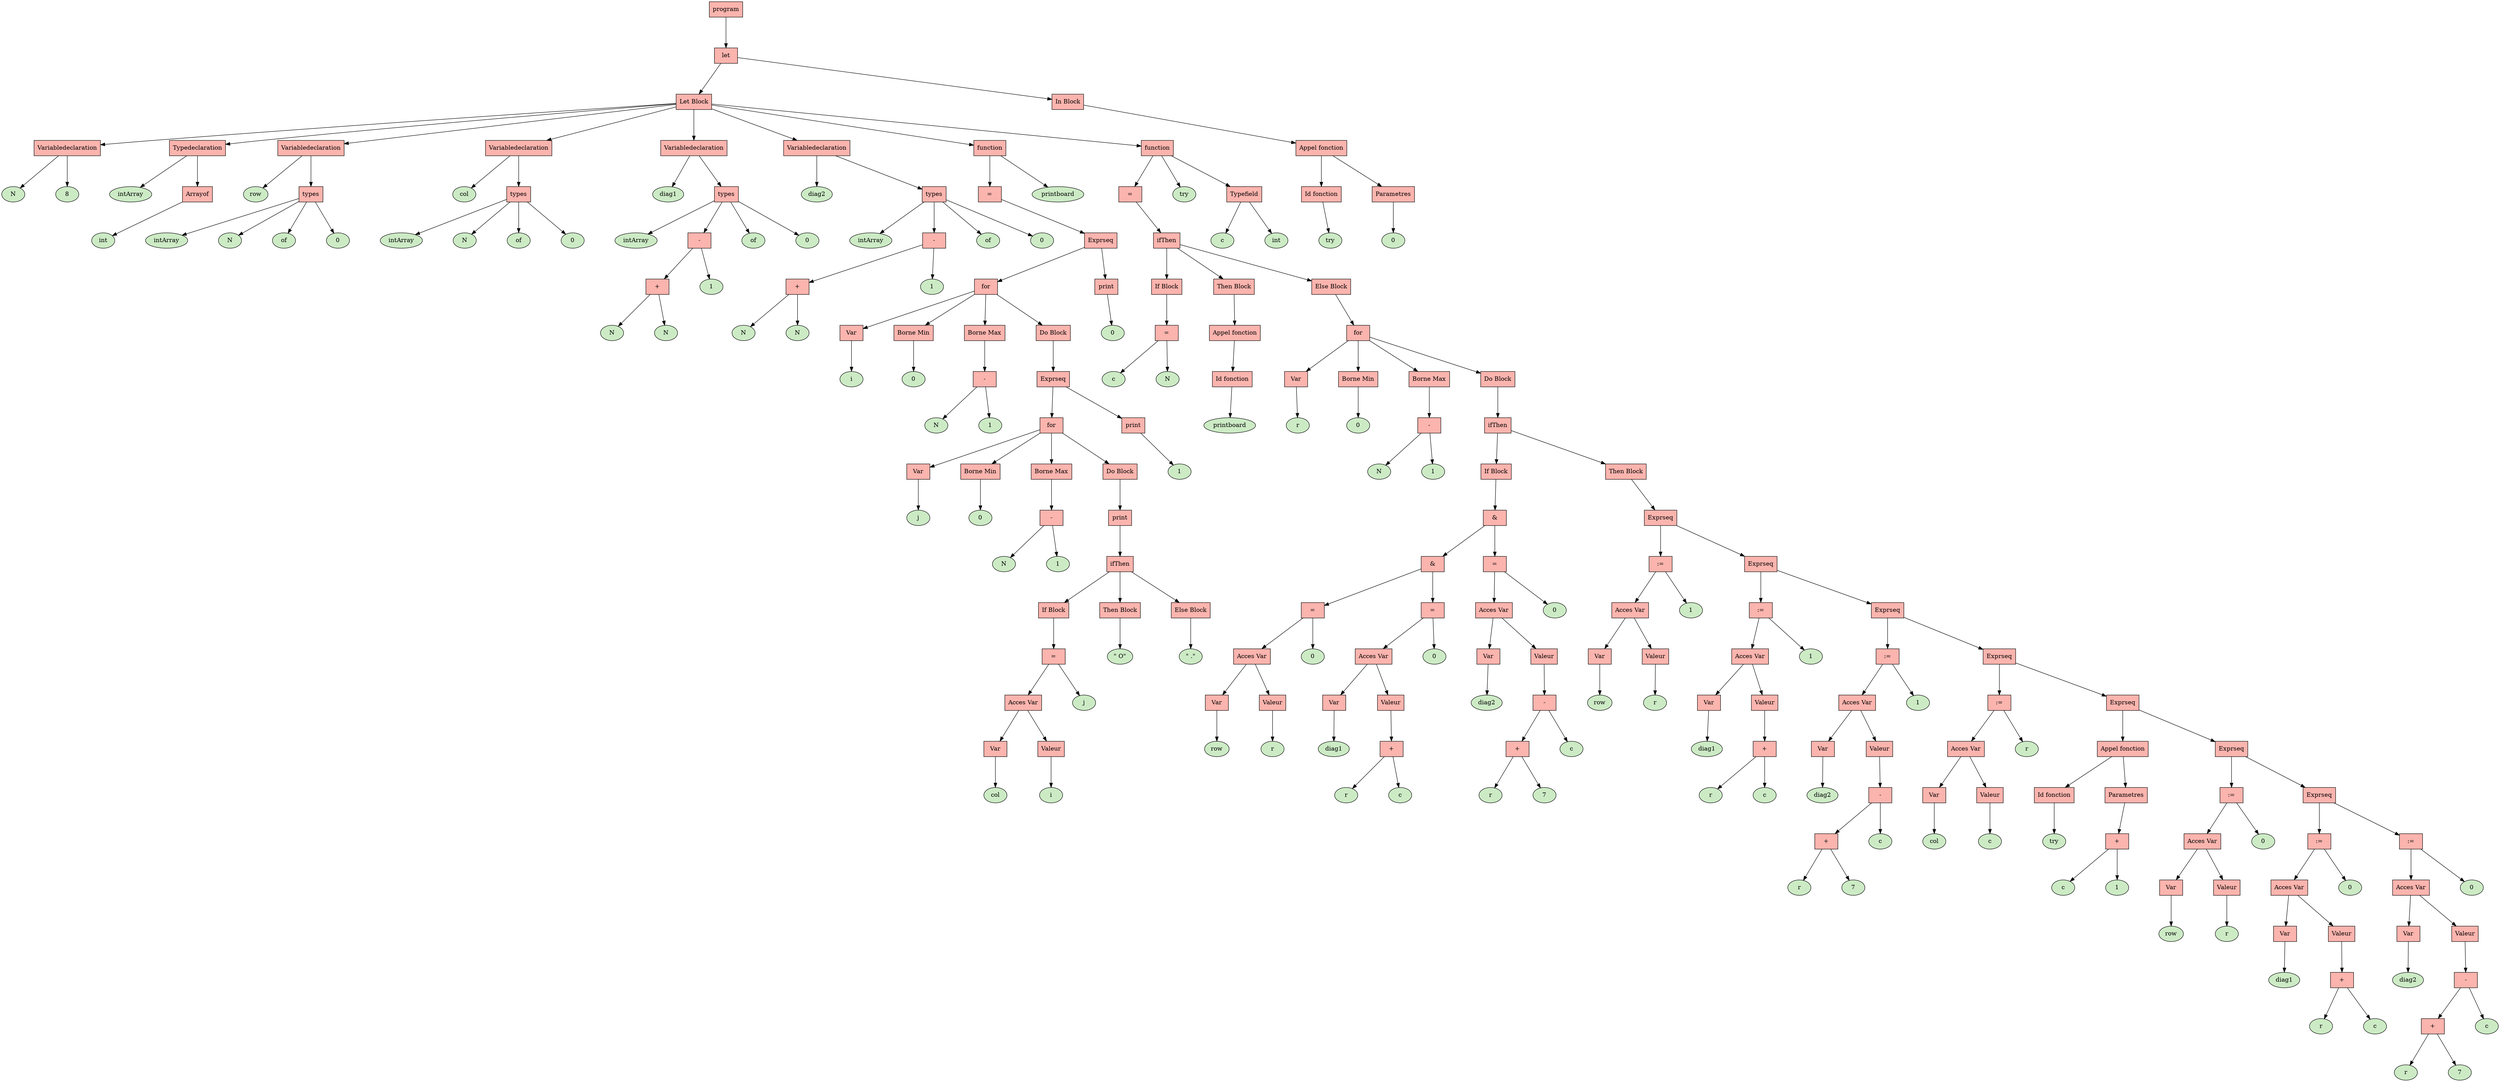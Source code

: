 digraph "ast"{

	nodesep=1;
	ranksep=1;

	N0 [label="program", shape="box", fillcolor="#fbb4ae", style=filled];
	N1 [label="let", shape="box", fillcolor="#fbb4ae", style=filled];
	N2 [label="Let Block", shape="box", fillcolor="#fbb4ae", style=filled];
	N3 [label="Variabledeclaration", shape="box", fillcolor="#fbb4ae", style=filled];
	N4 [label="N", shape="oval", fillcolor="#ccebc5", style=filled];
	N5 [label="8", shape="oval", fillcolor="#ccebc5", style=filled];
	N6 [label="Typedeclaration", shape="box", fillcolor="#fbb4ae", style=filled];
	N7 [label="intArray", shape="oval", fillcolor="#ccebc5", style=filled];
	N9 [label="int", shape="oval", fillcolor="#ccebc5", style=filled];
	N8 [label="Arrayof", shape="box", fillcolor="#fbb4ae", style=filled];
	N10 [label="Variabledeclaration", shape="box", fillcolor="#fbb4ae", style=filled];
	N11 [label="row", shape="oval", fillcolor="#ccebc5", style=filled];
	N12 [label="types", shape="box", fillcolor="#fbb4ae", style=filled];
	N13 [label="intArray", shape="oval", fillcolor="#ccebc5", style=filled];
	N14 [label="N", shape="oval", fillcolor="#ccebc5", style=filled];
	N15 [label="of", shape="oval", fillcolor="#ccebc5", style=filled];
	N16 [label="0", shape="oval", fillcolor="#ccebc5", style=filled];
	N17 [label="Variabledeclaration", shape="box", fillcolor="#fbb4ae", style=filled];
	N18 [label="col", shape="oval", fillcolor="#ccebc5", style=filled];
	N19 [label="types", shape="box", fillcolor="#fbb4ae", style=filled];
	N20 [label="intArray", shape="oval", fillcolor="#ccebc5", style=filled];
	N21 [label="N", shape="oval", fillcolor="#ccebc5", style=filled];
	N22 [label="of", shape="oval", fillcolor="#ccebc5", style=filled];
	N23 [label="0", shape="oval", fillcolor="#ccebc5", style=filled];
	N24 [label="Variabledeclaration", shape="box", fillcolor="#fbb4ae", style=filled];
	N25 [label="diag1", shape="oval", fillcolor="#ccebc5", style=filled];
	N26 [label="types", shape="box", fillcolor="#fbb4ae", style=filled];
	N27 [label="intArray", shape="oval", fillcolor="#ccebc5", style=filled];
	N30 [label="N", shape="oval", fillcolor="#ccebc5", style=filled];
	N31 [label="N", shape="oval", fillcolor="#ccebc5", style=filled];
	N29 [label="+", shape="box", fillcolor="#fbb4ae", style=filled];
	N32 [label="1", shape="oval", fillcolor="#ccebc5", style=filled];
	N28 [label="-", shape="box", fillcolor="#fbb4ae", style=filled];
	N33 [label="of", shape="oval", fillcolor="#ccebc5", style=filled];
	N34 [label="0", shape="oval", fillcolor="#ccebc5", style=filled];
	N35 [label="Variabledeclaration", shape="box", fillcolor="#fbb4ae", style=filled];
	N36 [label="diag2", shape="oval", fillcolor="#ccebc5", style=filled];
	N37 [label="types", shape="box", fillcolor="#fbb4ae", style=filled];
	N38 [label="intArray", shape="oval", fillcolor="#ccebc5", style=filled];
	N41 [label="N", shape="oval", fillcolor="#ccebc5", style=filled];
	N42 [label="N", shape="oval", fillcolor="#ccebc5", style=filled];
	N40 [label="+", shape="box", fillcolor="#fbb4ae", style=filled];
	N43 [label="1", shape="oval", fillcolor="#ccebc5", style=filled];
	N39 [label="-", shape="box", fillcolor="#fbb4ae", style=filled];
	N44 [label="of", shape="oval", fillcolor="#ccebc5", style=filled];
	N45 [label="0", shape="oval", fillcolor="#ccebc5", style=filled];
	N46 [label="function", shape="box", fillcolor="#fbb4ae", style=filled];
	N47 [label="=", shape="box", fillcolor="#fbb4ae", style=filled];
	N48 [label="Exprseq", shape="box", fillcolor="#fbb4ae", style=filled];
	N55 [label="0", shape="oval", fillcolor="#ccebc5", style=filled];
	N57 [label="N", shape="oval", fillcolor="#ccebc5", style=filled];
	N58 [label="1", shape="oval", fillcolor="#ccebc5", style=filled];
	N56 [label="-", shape="box", fillcolor="#fbb4ae", style=filled];
	N59 [label="Exprseq", shape="box", fillcolor="#fbb4ae", style=filled];
	N66 [label="0", shape="oval", fillcolor="#ccebc5", style=filled];
	N68 [label="N", shape="oval", fillcolor="#ccebc5", style=filled];
	N69 [label="1", shape="oval", fillcolor="#ccebc5", style=filled];
	N67 [label="-", shape="box", fillcolor="#fbb4ae", style=filled];
	N71 [label="ifThen", shape="box", fillcolor="#fbb4ae", style=filled];
	N72 [label="If Block", shape="box", fillcolor="#fbb4ae", style=filled];
	N73 [label="Then Block", shape="box", fillcolor="#fbb4ae", style=filled];
	N75 [label="Acces Var", shape="box", fillcolor="#fbb4ae", style=filled];
	N76 [label="col", shape="oval", fillcolor="#ccebc5", style=filled];
	N77 [label="Var", shape="box", fillcolor="#fbb4ae", style=filled];
	N78 [label="Valeur", shape="box", fillcolor="#fbb4ae", style=filled];
	N79 [label="i", shape="oval", fillcolor="#ccebc5", style=filled];
	N80 [label="j", shape="oval", fillcolor="#ccebc5", style=filled];
	N74 [label="=", shape="box", fillcolor="#fbb4ae", style=filled];
	N81 [label="\" O\"", shape="oval", fillcolor="#ccebc5", style=filled];
	N82 [label="Else Block", shape="box", fillcolor="#fbb4ae", style=filled];
	N83 [label="\" .\"", shape="oval", fillcolor="#ccebc5", style=filled];
	N70 [label="print", shape="box", fillcolor="#fbb4ae", style=filled];
	N60 [label="for", shape="box", fillcolor="#fbb4ae", style=filled];
	N65 [label="Var", shape="box", fillcolor="#fbb4ae", style=filled];
	N61 [label="j", shape="oval", fillcolor="#ccebc5", style=filled];
	N62 [label="Borne Min", shape="box", fillcolor="#fbb4ae", style=filled];
	N63 [label="Borne Max", shape="box", fillcolor="#fbb4ae", style=filled];
	N64 [label="Do Block", shape="box", fillcolor="#fbb4ae", style=filled];
	N85 [label="1", shape="oval", fillcolor="#ccebc5", style=filled];
	N84 [label="print", shape="box", fillcolor="#fbb4ae", style=filled];
	N49 [label="for", shape="box", fillcolor="#fbb4ae", style=filled];
	N54 [label="Var", shape="box", fillcolor="#fbb4ae", style=filled];
	N50 [label="i", shape="oval", fillcolor="#ccebc5", style=filled];
	N51 [label="Borne Min", shape="box", fillcolor="#fbb4ae", style=filled];
	N52 [label="Borne Max", shape="box", fillcolor="#fbb4ae", style=filled];
	N53 [label="Do Block", shape="box", fillcolor="#fbb4ae", style=filled];
	N87 [label="0", shape="oval", fillcolor="#ccebc5", style=filled];
	N86 [label="print", shape="box", fillcolor="#fbb4ae", style=filled];
	N88 [label="printboard", shape="oval", fillcolor="#ccebc5", style=filled];
	N89 [label="function", shape="box", fillcolor="#fbb4ae", style=filled];
	N90 [label="=", shape="box", fillcolor="#fbb4ae", style=filled];
	N91 [label="ifThen", shape="box", fillcolor="#fbb4ae", style=filled];
	N92 [label="If Block", shape="box", fillcolor="#fbb4ae", style=filled];
	N93 [label="Then Block", shape="box", fillcolor="#fbb4ae", style=filled];
	N95 [label="c", shape="oval", fillcolor="#ccebc5", style=filled];
	N96 [label="N", shape="oval", fillcolor="#ccebc5", style=filled];
	N94 [label="=", shape="box", fillcolor="#fbb4ae", style=filled];
	N97 [label="Appel fonction", shape="box", fillcolor="#fbb4ae", style=filled];
	N98 [label="printboard", shape="oval", fillcolor="#ccebc5", style=filled];
	N99 [label="Id fonction", shape="box", fillcolor="#fbb4ae", style=filled];
	N100 [label="Else Block", shape="box", fillcolor="#fbb4ae", style=filled];
	N107 [label="0", shape="oval", fillcolor="#ccebc5", style=filled];
	N109 [label="N", shape="oval", fillcolor="#ccebc5", style=filled];
	N110 [label="1", shape="oval", fillcolor="#ccebc5", style=filled];
	N108 [label="-", shape="box", fillcolor="#fbb4ae", style=filled];
	N111 [label="ifThen", shape="box", fillcolor="#fbb4ae", style=filled];
	N112 [label="If Block", shape="box", fillcolor="#fbb4ae", style=filled];
	N113 [label="Then Block", shape="box", fillcolor="#fbb4ae", style=filled];
	N117 [label="Acces Var", shape="box", fillcolor="#fbb4ae", style=filled];
	N118 [label="row", shape="oval", fillcolor="#ccebc5", style=filled];
	N119 [label="Var", shape="box", fillcolor="#fbb4ae", style=filled];
	N120 [label="Valeur", shape="box", fillcolor="#fbb4ae", style=filled];
	N121 [label="r", shape="oval", fillcolor="#ccebc5", style=filled];
	N122 [label="0", shape="oval", fillcolor="#ccebc5", style=filled];
	N116 [label="=", shape="box", fillcolor="#fbb4ae", style=filled];
	N124 [label="Acces Var", shape="box", fillcolor="#fbb4ae", style=filled];
	N125 [label="diag1", shape="oval", fillcolor="#ccebc5", style=filled];
	N126 [label="Var", shape="box", fillcolor="#fbb4ae", style=filled];
	N127 [label="Valeur", shape="box", fillcolor="#fbb4ae", style=filled];
	N129 [label="r", shape="oval", fillcolor="#ccebc5", style=filled];
	N130 [label="c", shape="oval", fillcolor="#ccebc5", style=filled];
	N128 [label="+", shape="box", fillcolor="#fbb4ae", style=filled];
	N131 [label="0", shape="oval", fillcolor="#ccebc5", style=filled];
	N123 [label="=", shape="box", fillcolor="#fbb4ae", style=filled];
	N115 [label="&", shape="box", fillcolor="#fbb4ae", style=filled];
	N133 [label="Acces Var", shape="box", fillcolor="#fbb4ae", style=filled];
	N134 [label="diag2", shape="oval", fillcolor="#ccebc5", style=filled];
	N135 [label="Var", shape="box", fillcolor="#fbb4ae", style=filled];
	N136 [label="Valeur", shape="box", fillcolor="#fbb4ae", style=filled];
	N139 [label="r", shape="oval", fillcolor="#ccebc5", style=filled];
	N140 [label="7", shape="oval", fillcolor="#ccebc5", style=filled];
	N138 [label="+", shape="box", fillcolor="#fbb4ae", style=filled];
	N141 [label="c", shape="oval", fillcolor="#ccebc5", style=filled];
	N137 [label="-", shape="box", fillcolor="#fbb4ae", style=filled];
	N142 [label="0", shape="oval", fillcolor="#ccebc5", style=filled];
	N132 [label="=", shape="box", fillcolor="#fbb4ae", style=filled];
	N114 [label="&", shape="box", fillcolor="#fbb4ae", style=filled];
	N143 [label="Exprseq", shape="box", fillcolor="#fbb4ae", style=filled];
	N145 [label="Acces Var", shape="box", fillcolor="#fbb4ae", style=filled];
	N146 [label="row", shape="oval", fillcolor="#ccebc5", style=filled];
	N147 [label="Var", shape="box", fillcolor="#fbb4ae", style=filled];
	N148 [label="Valeur", shape="box", fillcolor="#fbb4ae", style=filled];
	N149 [label="r", shape="oval", fillcolor="#ccebc5", style=filled];
	N150 [label="1", shape="oval", fillcolor="#ccebc5", style=filled];
	N144 [label=":=", shape="box", fillcolor="#fbb4ae", style=filled];
	N151 [label="Exprseq", shape="box", fillcolor="#fbb4ae", style=filled];
	N153 [label="Acces Var", shape="box", fillcolor="#fbb4ae", style=filled];
	N154 [label="diag1", shape="oval", fillcolor="#ccebc5", style=filled];
	N155 [label="Var", shape="box", fillcolor="#fbb4ae", style=filled];
	N156 [label="Valeur", shape="box", fillcolor="#fbb4ae", style=filled];
	N158 [label="r", shape="oval", fillcolor="#ccebc5", style=filled];
	N159 [label="c", shape="oval", fillcolor="#ccebc5", style=filled];
	N157 [label="+", shape="box", fillcolor="#fbb4ae", style=filled];
	N160 [label="1", shape="oval", fillcolor="#ccebc5", style=filled];
	N152 [label=":=", shape="box", fillcolor="#fbb4ae", style=filled];
	N161 [label="Exprseq", shape="box", fillcolor="#fbb4ae", style=filled];
	N163 [label="Acces Var", shape="box", fillcolor="#fbb4ae", style=filled];
	N164 [label="diag2", shape="oval", fillcolor="#ccebc5", style=filled];
	N165 [label="Var", shape="box", fillcolor="#fbb4ae", style=filled];
	N166 [label="Valeur", shape="box", fillcolor="#fbb4ae", style=filled];
	N169 [label="r", shape="oval", fillcolor="#ccebc5", style=filled];
	N170 [label="7", shape="oval", fillcolor="#ccebc5", style=filled];
	N168 [label="+", shape="box", fillcolor="#fbb4ae", style=filled];
	N171 [label="c", shape="oval", fillcolor="#ccebc5", style=filled];
	N167 [label="-", shape="box", fillcolor="#fbb4ae", style=filled];
	N172 [label="1", shape="oval", fillcolor="#ccebc5", style=filled];
	N162 [label=":=", shape="box", fillcolor="#fbb4ae", style=filled];
	N173 [label="Exprseq", shape="box", fillcolor="#fbb4ae", style=filled];
	N175 [label="Acces Var", shape="box", fillcolor="#fbb4ae", style=filled];
	N176 [label="col", shape="oval", fillcolor="#ccebc5", style=filled];
	N177 [label="Var", shape="box", fillcolor="#fbb4ae", style=filled];
	N178 [label="Valeur", shape="box", fillcolor="#fbb4ae", style=filled];
	N179 [label="c", shape="oval", fillcolor="#ccebc5", style=filled];
	N180 [label="r", shape="oval", fillcolor="#ccebc5", style=filled];
	N174 [label=":=", shape="box", fillcolor="#fbb4ae", style=filled];
	N181 [label="Exprseq", shape="box", fillcolor="#fbb4ae", style=filled];
	N182 [label="Appel fonction", shape="box", fillcolor="#fbb4ae", style=filled];
	N183 [label="try", shape="oval", fillcolor="#ccebc5", style=filled];
	N184 [label="Id fonction", shape="box", fillcolor="#fbb4ae", style=filled];
	N185 [label="Parametres", shape="box", fillcolor="#fbb4ae", style=filled];
	N187 [label="c", shape="oval", fillcolor="#ccebc5", style=filled];
	N188 [label="1", shape="oval", fillcolor="#ccebc5", style=filled];
	N186 [label="+", shape="box", fillcolor="#fbb4ae", style=filled];
	N189 [label="Exprseq", shape="box", fillcolor="#fbb4ae", style=filled];
	N191 [label="Acces Var", shape="box", fillcolor="#fbb4ae", style=filled];
	N192 [label="row", shape="oval", fillcolor="#ccebc5", style=filled];
	N193 [label="Var", shape="box", fillcolor="#fbb4ae", style=filled];
	N194 [label="Valeur", shape="box", fillcolor="#fbb4ae", style=filled];
	N195 [label="r", shape="oval", fillcolor="#ccebc5", style=filled];
	N196 [label="0", shape="oval", fillcolor="#ccebc5", style=filled];
	N190 [label=":=", shape="box", fillcolor="#fbb4ae", style=filled];
	N197 [label="Exprseq", shape="box", fillcolor="#fbb4ae", style=filled];
	N199 [label="Acces Var", shape="box", fillcolor="#fbb4ae", style=filled];
	N200 [label="diag1", shape="oval", fillcolor="#ccebc5", style=filled];
	N201 [label="Var", shape="box", fillcolor="#fbb4ae", style=filled];
	N202 [label="Valeur", shape="box", fillcolor="#fbb4ae", style=filled];
	N204 [label="r", shape="oval", fillcolor="#ccebc5", style=filled];
	N205 [label="c", shape="oval", fillcolor="#ccebc5", style=filled];
	N203 [label="+", shape="box", fillcolor="#fbb4ae", style=filled];
	N206 [label="0", shape="oval", fillcolor="#ccebc5", style=filled];
	N198 [label=":=", shape="box", fillcolor="#fbb4ae", style=filled];
	N208 [label="Acces Var", shape="box", fillcolor="#fbb4ae", style=filled];
	N209 [label="diag2", shape="oval", fillcolor="#ccebc5", style=filled];
	N210 [label="Var", shape="box", fillcolor="#fbb4ae", style=filled];
	N211 [label="Valeur", shape="box", fillcolor="#fbb4ae", style=filled];
	N214 [label="r", shape="oval", fillcolor="#ccebc5", style=filled];
	N215 [label="7", shape="oval", fillcolor="#ccebc5", style=filled];
	N213 [label="+", shape="box", fillcolor="#fbb4ae", style=filled];
	N216 [label="c", shape="oval", fillcolor="#ccebc5", style=filled];
	N212 [label="-", shape="box", fillcolor="#fbb4ae", style=filled];
	N217 [label="0", shape="oval", fillcolor="#ccebc5", style=filled];
	N207 [label=":=", shape="box", fillcolor="#fbb4ae", style=filled];
	N101 [label="for", shape="box", fillcolor="#fbb4ae", style=filled];
	N106 [label="Var", shape="box", fillcolor="#fbb4ae", style=filled];
	N102 [label="r", shape="oval", fillcolor="#ccebc5", style=filled];
	N103 [label="Borne Min", shape="box", fillcolor="#fbb4ae", style=filled];
	N104 [label="Borne Max", shape="box", fillcolor="#fbb4ae", style=filled];
	N105 [label="Do Block", shape="box", fillcolor="#fbb4ae", style=filled];
	N218 [label="try", shape="oval", fillcolor="#ccebc5", style=filled];
	N219 [label="Typefield", shape="box", fillcolor="#fbb4ae", style=filled];
	N220 [label="c", shape="oval", fillcolor="#ccebc5", style=filled];
	N221 [label="int", shape="oval", fillcolor="#ccebc5", style=filled];
	N222 [label="In Block", shape="box", fillcolor="#fbb4ae", style=filled];
	N223 [label="Appel fonction", shape="box", fillcolor="#fbb4ae", style=filled];
	N224 [label="try", shape="oval", fillcolor="#ccebc5", style=filled];
	N225 [label="Id fonction", shape="box", fillcolor="#fbb4ae", style=filled];
	N226 [label="Parametres", shape="box", fillcolor="#fbb4ae", style=filled];
	N227 [label="0", shape="oval", fillcolor="#ccebc5", style=filled];

	N1 -> N2; 
	N3 -> N4; 
	N3 -> N5; 
	N2 -> N3; 
	N6 -> N7; 
	N8 -> N9; 
	N6 -> N8; 
	N2 -> N6; 
	N10 -> N11; 
	N12 -> N13; 
	N12 -> N14; 
	N12 -> N15; 
	N12 -> N16; 
	N10 -> N12; 
	N2 -> N10; 
	N17 -> N18; 
	N19 -> N20; 
	N19 -> N21; 
	N19 -> N22; 
	N19 -> N23; 
	N17 -> N19; 
	N2 -> N17; 
	N24 -> N25; 
	N26 -> N27; 
	N29 -> N30; 
	N29 -> N31; 
	N28 -> N29; 
	N28 -> N32; 
	N26 -> N28; 
	N26 -> N33; 
	N26 -> N34; 
	N24 -> N26; 
	N2 -> N24; 
	N35 -> N36; 
	N37 -> N38; 
	N40 -> N41; 
	N40 -> N42; 
	N39 -> N40; 
	N39 -> N43; 
	N37 -> N39; 
	N37 -> N44; 
	N37 -> N45; 
	N35 -> N37; 
	N2 -> N35; 
	N56 -> N57; 
	N56 -> N58; 
	N67 -> N68; 
	N67 -> N69; 
	N75 -> N77; 
	N77 -> N76; 
	N75 -> N78; 
	N78 -> N79; 
	N74 -> N75; 
	N74 -> N80; 
	N71 -> N72; 
	N71 -> N73; 
	N72 -> N74; 
	N73 -> N81; 
	N71 -> N82; 
	N82 -> N83; 
	N70 -> N71; 
	N60 -> N65; 
	N65 -> N61; 
	N60 -> N62; 
	N62 -> N66; 
	N60 -> N63; 
	N63 -> N67; 
	N60 -> N64; 
	N64 -> N70; 
	N59 -> N60; 
	N84 -> N85; 
	N59 -> N84; 
	N49 -> N54; 
	N54 -> N50; 
	N49 -> N51; 
	N51 -> N55; 
	N49 -> N52; 
	N52 -> N56; 
	N49 -> N53; 
	N53 -> N59; 
	N48 -> N49; 
	N86 -> N87; 
	N48 -> N86; 
	N47 -> N48; 
	N46 -> N88; 
	N46 -> N47; 
	N2 -> N46; 
	N94 -> N95; 
	N94 -> N96; 
	N97 -> N99; 
	N99 -> N98; 
	N91 -> N92; 
	N91 -> N93; 
	N92 -> N94; 
	N93 -> N97; 
	N108 -> N109; 
	N108 -> N110; 
	N117 -> N119; 
	N119 -> N118; 
	N117 -> N120; 
	N120 -> N121; 
	N116 -> N117; 
	N116 -> N122; 
	N124 -> N126; 
	N126 -> N125; 
	N124 -> N127; 
	N128 -> N129; 
	N128 -> N130; 
	N127 -> N128; 
	N123 -> N124; 
	N123 -> N131; 
	N115 -> N116; 
	N115 -> N123; 
	N133 -> N135; 
	N135 -> N134; 
	N133 -> N136; 
	N138 -> N139; 
	N138 -> N140; 
	N137 -> N138; 
	N137 -> N141; 
	N136 -> N137; 
	N132 -> N133; 
	N132 -> N142; 
	N114 -> N115; 
	N114 -> N132; 
	N145 -> N147; 
	N147 -> N146; 
	N145 -> N148; 
	N148 -> N149; 
	N144 -> N145; 
	N144 -> N150; 
	N143 -> N144; 
	N153 -> N155; 
	N155 -> N154; 
	N153 -> N156; 
	N157 -> N158; 
	N157 -> N159; 
	N156 -> N157; 
	N152 -> N153; 
	N152 -> N160; 
	N151 -> N152; 
	N163 -> N165; 
	N165 -> N164; 
	N163 -> N166; 
	N168 -> N169; 
	N168 -> N170; 
	N167 -> N168; 
	N167 -> N171; 
	N166 -> N167; 
	N162 -> N163; 
	N162 -> N172; 
	N161 -> N162; 
	N175 -> N177; 
	N177 -> N176; 
	N175 -> N178; 
	N178 -> N179; 
	N174 -> N175; 
	N174 -> N180; 
	N173 -> N174; 
	N182 -> N184; 
	N184 -> N183; 
	N182 -> N185; 
	N186 -> N187; 
	N186 -> N188; 
	N185 -> N186; 
	N181 -> N182; 
	N191 -> N193; 
	N193 -> N192; 
	N191 -> N194; 
	N194 -> N195; 
	N190 -> N191; 
	N190 -> N196; 
	N189 -> N190; 
	N199 -> N201; 
	N201 -> N200; 
	N199 -> N202; 
	N203 -> N204; 
	N203 -> N205; 
	N202 -> N203; 
	N198 -> N199; 
	N198 -> N206; 
	N197 -> N198; 
	N208 -> N210; 
	N210 -> N209; 
	N208 -> N211; 
	N213 -> N214; 
	N213 -> N215; 
	N212 -> N213; 
	N212 -> N216; 
	N211 -> N212; 
	N207 -> N208; 
	N207 -> N217; 
	N197 -> N207; 
	N189 -> N197; 
	N181 -> N189; 
	N173 -> N181; 
	N161 -> N173; 
	N151 -> N161; 
	N143 -> N151; 
	N111 -> N112; 
	N111 -> N113; 
	N112 -> N114; 
	N113 -> N143; 
	N101 -> N106; 
	N106 -> N102; 
	N101 -> N103; 
	N103 -> N107; 
	N101 -> N104; 
	N104 -> N108; 
	N101 -> N105; 
	N105 -> N111; 
	N91 -> N100; 
	N100 -> N101; 
	N90 -> N91; 
	N89 -> N218; 
	N219 -> N220; 
	N219 -> N221; 
	N89 -> N219; 
	N89 -> N90; 
	N2 -> N89; 
	N1 -> N222; 
	N223 -> N225; 
	N225 -> N224; 
	N223 -> N226; 
	N226 -> N227; 
	N222 -> N223; 
	N0 -> N1; 
}